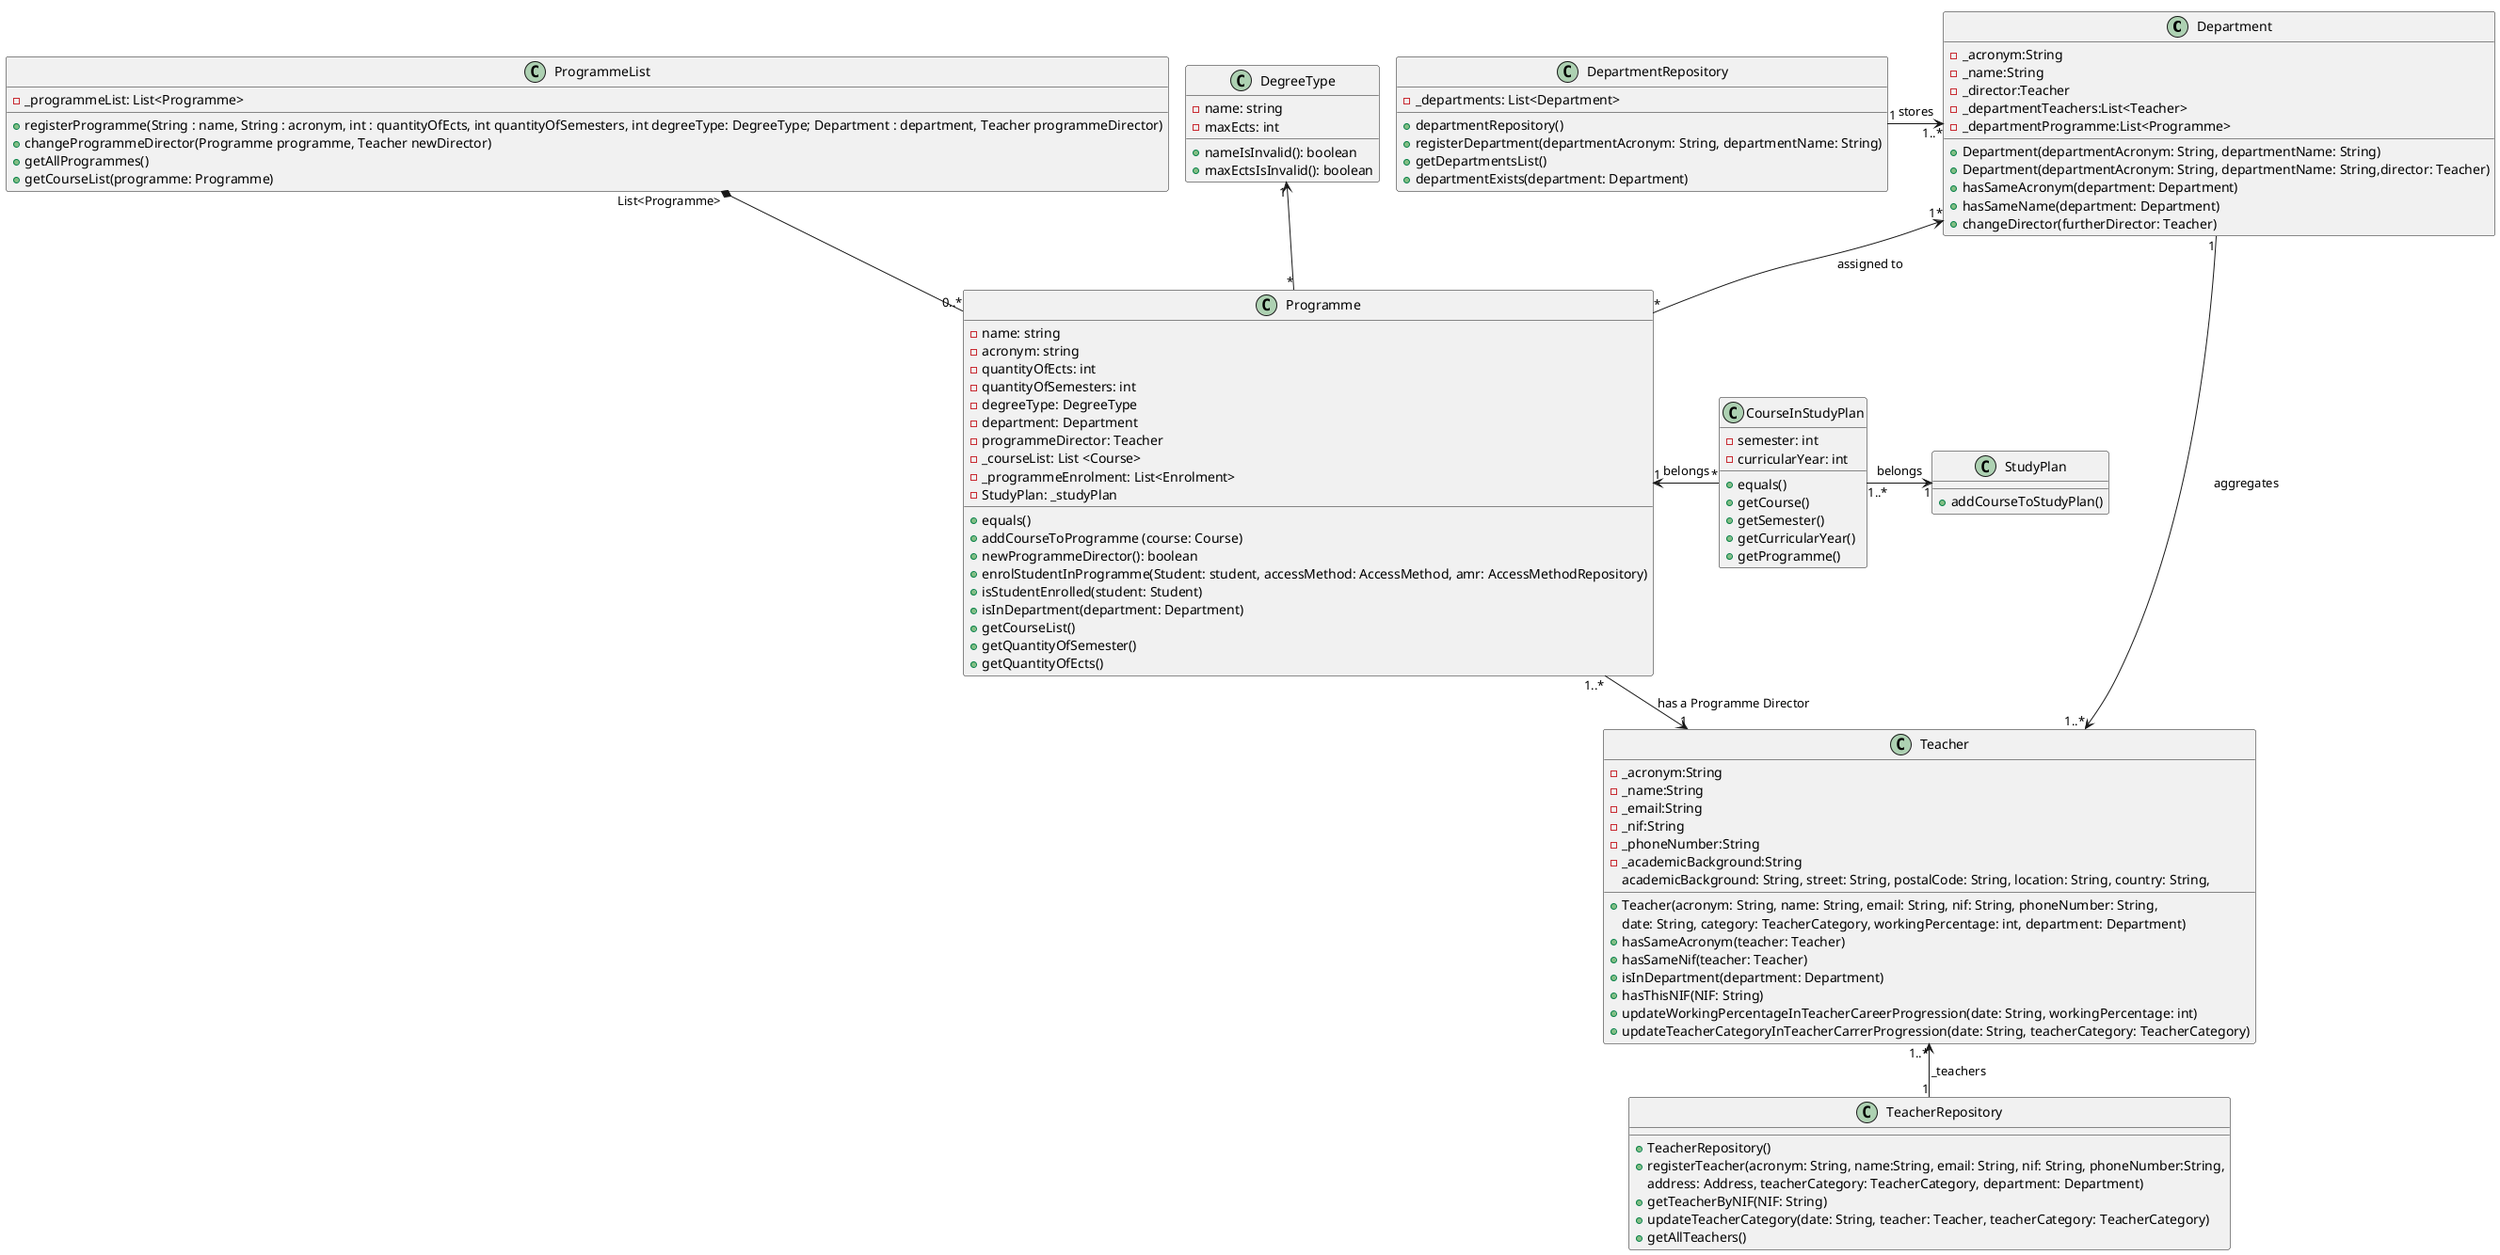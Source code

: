@startuml
!pragma layout smetana
'left to right direction

class Department {
    -_acronym:String
    -_name:String
    -_director:Teacher
    -_departmentTeachers:List<Teacher>
    -_departmentProgramme:List<Programme>
    +Department(departmentAcronym: String, departmentName: String)
    +Department(departmentAcronym: String, departmentName: String,director: Teacher)
    +hasSameAcronym(department: Department)
    +hasSameName(department: Department)
    +changeDirector(furtherDirector: Teacher)

}

class DepartmentRepository {
    -_departments: List<Department>
    +departmentRepository()
    +registerDepartment(departmentAcronym: String, departmentName: String)
    +getDepartmentsList()
    +departmentExists(department: Department)
}

class Programme {
     - name: string
     - acronym: string
     - quantityOfEcts: int
     - quantityOfSemesters: int
     - degreeType: DegreeType
     - department: Department
     - programmeDirector: Teacher
     -_courseList: List <Course>
     -_programmeEnrolment: List<Enrolment>
     -StudyPlan: _studyPlan

     + equals()
     + addCourseToProgramme (course: Course)
     + newProgrammeDirector(): boolean
     +enrolStudentInProgramme(Student: student, accessMethod: AccessMethod, amr: AccessMethodRepository)
     +isStudentEnrolled(student: Student)
     +isInDepartment(department: Department)
     +getCourseList()
     +getQuantityOfSemester()
     +getQuantityOfEcts()
 }

class ProgrammeList {
     -_programmeList: List<Programme>
     +registerProgramme(String : name, String : acronym, int : quantityOfEcts, int quantityOfSemesters, int degreeType: DegreeType; Department : department, Teacher programmeDirector)
     +changeProgrammeDirector(Programme programme, Teacher newDirector)
     +getAllProgrammes()
     +getCourseList(programme: Programme)
}

class DegreeType {
    - name: string
    - maxEcts: int
    + nameIsInvalid(): boolean
    + maxEctsIsInvalid(): boolean
}

class Teacher {
     -_acronym:String
     -_name:String
     -_email:String
     -_nif:String
     -_phoneNumber:String
     -_academicBackground:String
     +Teacher(acronym: String, name: String, email: String, nif: String, phoneNumber: String,
     academicBackground: String, street: String, postalCode: String, location: String, country: String,
     date: String, category: TeacherCategory, workingPercentage: int, department: Department)
     +hasSameAcronym(teacher: Teacher)
     +hasSameNif(teacher: Teacher)
     +isInDepartment(department: Department)
     +hasThisNIF(NIF: String)
     +updateWorkingPercentageInTeacherCareerProgression(date: String, workingPercentage: int)
     +updateTeacherCategoryInTeacherCarrerProgression(date: String, teacherCategory: TeacherCategory)
}


class TeacherRepository {
    +TeacherRepository()
    +registerTeacher(acronym: String, name:String, email: String, nif: String, phoneNumber:String,
                          address: Address, teacherCategory: TeacherCategory, department: Department)
    +getTeacherByNIF(NIF: String)
    +updateTeacherCategory(date: String, teacher: Teacher, teacherCategory: TeacherCategory)
    +getAllTeachers()
}




class StudyPlan {

    +addCourseToStudyPlan()
}

class CourseInStudyPlan {
    -semester: int
    -curricularYear: int
    +equals()
    +getCourse()
    +getSemester()
    +getCurricularYear()
    +getProgramme()
}

Programme "1..*" --> "1" Teacher : has a Programme Director
Programme "*" -u-> "1*" Department: assigned to
DegreeType "1" <-- "*" Programme
Teacher "1..*" <-- "1" Department: aggregates
Teacher "1..*" <-- "1" TeacherRepository: _teachers
Department "1..*" <-left- "1" DepartmentRepository: stores
StudyPlan "1" <-left- "1..*" CourseInStudyPlan: belongs
CourseInStudyPlan "*" -left-> "1" Programme: belongs



ProgrammeList "List<Programme>" *-- "0..*" Programme

@enduml
